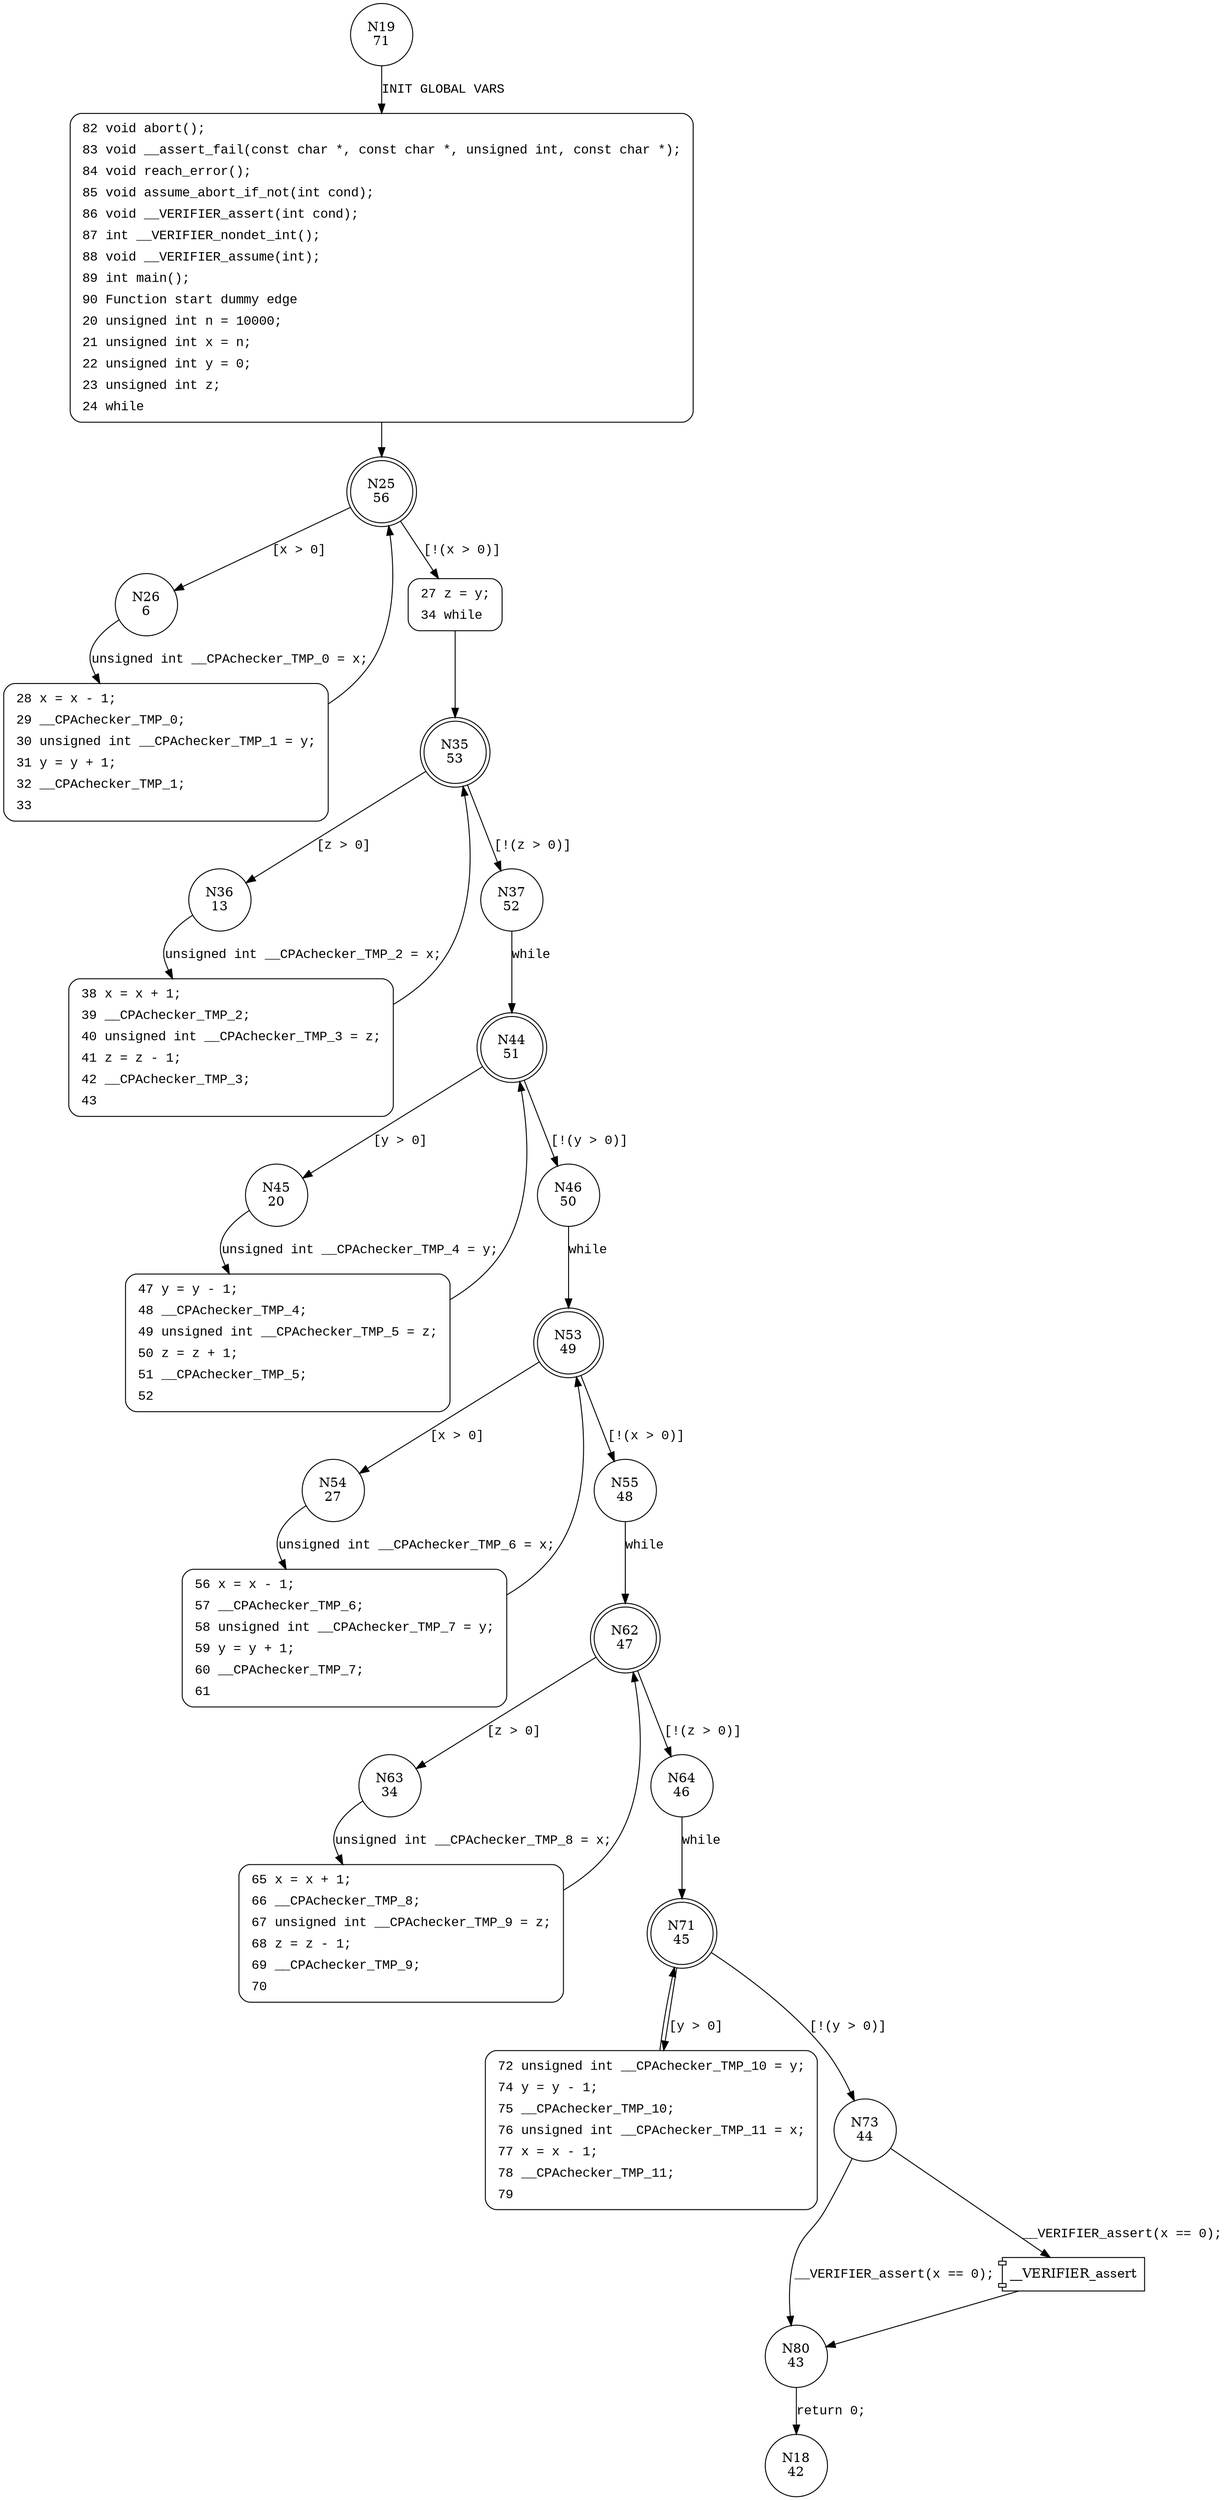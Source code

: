 digraph main {
19 [shape="circle" label="N19\n71"]
82 [shape="circle" label="N82\n70"]
25 [shape="doublecircle" label="N25\n56"]
26 [shape="circle" label="N26\n6"]
27 [shape="circle" label="N27\n55"]
35 [shape="doublecircle" label="N35\n53"]
36 [shape="circle" label="N36\n13"]
37 [shape="circle" label="N37\n52"]
44 [shape="doublecircle" label="N44\n51"]
45 [shape="circle" label="N45\n20"]
46 [shape="circle" label="N46\n50"]
53 [shape="doublecircle" label="N53\n49"]
54 [shape="circle" label="N54\n27"]
55 [shape="circle" label="N55\n48"]
62 [shape="doublecircle" label="N62\n47"]
63 [shape="circle" label="N63\n34"]
64 [shape="circle" label="N64\n46"]
71 [shape="doublecircle" label="N71\n45"]
72 [shape="circle" label="N72\n41"]
73 [shape="circle" label="N73\n44"]
80 [shape="circle" label="N80\n43"]
18 [shape="circle" label="N18\n42"]
65 [shape="circle" label="N65\n33"]
56 [shape="circle" label="N56\n26"]
47 [shape="circle" label="N47\n19"]
38 [shape="circle" label="N38\n12"]
28 [shape="circle" label="N28\n5"]
82 [style="filled,bold" penwidth="1" fillcolor="white" fontname="Courier New" shape="Mrecord" label=<<table border="0" cellborder="0" cellpadding="3" bgcolor="white"><tr><td align="right">82</td><td align="left">void abort();</td></tr><tr><td align="right">83</td><td align="left">void __assert_fail(const char *, const char *, unsigned int, const char *);</td></tr><tr><td align="right">84</td><td align="left">void reach_error();</td></tr><tr><td align="right">85</td><td align="left">void assume_abort_if_not(int cond);</td></tr><tr><td align="right">86</td><td align="left">void __VERIFIER_assert(int cond);</td></tr><tr><td align="right">87</td><td align="left">int __VERIFIER_nondet_int();</td></tr><tr><td align="right">88</td><td align="left">void __VERIFIER_assume(int);</td></tr><tr><td align="right">89</td><td align="left">int main();</td></tr><tr><td align="right">90</td><td align="left">Function start dummy edge</td></tr><tr><td align="right">20</td><td align="left">unsigned int n = 10000;</td></tr><tr><td align="right">21</td><td align="left">unsigned int x = n;</td></tr><tr><td align="right">22</td><td align="left">unsigned int y = 0;</td></tr><tr><td align="right">23</td><td align="left">unsigned int z;</td></tr><tr><td align="right">24</td><td align="left">while</td></tr></table>>]
82 -> 25[label=""]
27 [style="filled,bold" penwidth="1" fillcolor="white" fontname="Courier New" shape="Mrecord" label=<<table border="0" cellborder="0" cellpadding="3" bgcolor="white"><tr><td align="right">27</td><td align="left">z = y;</td></tr><tr><td align="right">34</td><td align="left">while</td></tr></table>>]
27 -> 35[label=""]
72 [style="filled,bold" penwidth="1" fillcolor="white" fontname="Courier New" shape="Mrecord" label=<<table border="0" cellborder="0" cellpadding="3" bgcolor="white"><tr><td align="right">72</td><td align="left">unsigned int __CPAchecker_TMP_10 = y;</td></tr><tr><td align="right">74</td><td align="left">y = y - 1;</td></tr><tr><td align="right">75</td><td align="left">__CPAchecker_TMP_10;</td></tr><tr><td align="right">76</td><td align="left">unsigned int __CPAchecker_TMP_11 = x;</td></tr><tr><td align="right">77</td><td align="left">x = x - 1;</td></tr><tr><td align="right">78</td><td align="left">__CPAchecker_TMP_11;</td></tr><tr><td align="right">79</td><td align="left"></td></tr></table>>]
72 -> 71[label=""]
65 [style="filled,bold" penwidth="1" fillcolor="white" fontname="Courier New" shape="Mrecord" label=<<table border="0" cellborder="0" cellpadding="3" bgcolor="white"><tr><td align="right">65</td><td align="left">x = x + 1;</td></tr><tr><td align="right">66</td><td align="left">__CPAchecker_TMP_8;</td></tr><tr><td align="right">67</td><td align="left">unsigned int __CPAchecker_TMP_9 = z;</td></tr><tr><td align="right">68</td><td align="left">z = z - 1;</td></tr><tr><td align="right">69</td><td align="left">__CPAchecker_TMP_9;</td></tr><tr><td align="right">70</td><td align="left"></td></tr></table>>]
65 -> 62[label=""]
56 [style="filled,bold" penwidth="1" fillcolor="white" fontname="Courier New" shape="Mrecord" label=<<table border="0" cellborder="0" cellpadding="3" bgcolor="white"><tr><td align="right">56</td><td align="left">x = x - 1;</td></tr><tr><td align="right">57</td><td align="left">__CPAchecker_TMP_6;</td></tr><tr><td align="right">58</td><td align="left">unsigned int __CPAchecker_TMP_7 = y;</td></tr><tr><td align="right">59</td><td align="left">y = y + 1;</td></tr><tr><td align="right">60</td><td align="left">__CPAchecker_TMP_7;</td></tr><tr><td align="right">61</td><td align="left"></td></tr></table>>]
56 -> 53[label=""]
47 [style="filled,bold" penwidth="1" fillcolor="white" fontname="Courier New" shape="Mrecord" label=<<table border="0" cellborder="0" cellpadding="3" bgcolor="white"><tr><td align="right">47</td><td align="left">y = y - 1;</td></tr><tr><td align="right">48</td><td align="left">__CPAchecker_TMP_4;</td></tr><tr><td align="right">49</td><td align="left">unsigned int __CPAchecker_TMP_5 = z;</td></tr><tr><td align="right">50</td><td align="left">z = z + 1;</td></tr><tr><td align="right">51</td><td align="left">__CPAchecker_TMP_5;</td></tr><tr><td align="right">52</td><td align="left"></td></tr></table>>]
47 -> 44[label=""]
38 [style="filled,bold" penwidth="1" fillcolor="white" fontname="Courier New" shape="Mrecord" label=<<table border="0" cellborder="0" cellpadding="3" bgcolor="white"><tr><td align="right">38</td><td align="left">x = x + 1;</td></tr><tr><td align="right">39</td><td align="left">__CPAchecker_TMP_2;</td></tr><tr><td align="right">40</td><td align="left">unsigned int __CPAchecker_TMP_3 = z;</td></tr><tr><td align="right">41</td><td align="left">z = z - 1;</td></tr><tr><td align="right">42</td><td align="left">__CPAchecker_TMP_3;</td></tr><tr><td align="right">43</td><td align="left"></td></tr></table>>]
38 -> 35[label=""]
28 [style="filled,bold" penwidth="1" fillcolor="white" fontname="Courier New" shape="Mrecord" label=<<table border="0" cellborder="0" cellpadding="3" bgcolor="white"><tr><td align="right">28</td><td align="left">x = x - 1;</td></tr><tr><td align="right">29</td><td align="left">__CPAchecker_TMP_0;</td></tr><tr><td align="right">30</td><td align="left">unsigned int __CPAchecker_TMP_1 = y;</td></tr><tr><td align="right">31</td><td align="left">y = y + 1;</td></tr><tr><td align="right">32</td><td align="left">__CPAchecker_TMP_1;</td></tr><tr><td align="right">33</td><td align="left"></td></tr></table>>]
28 -> 25[label=""]
19 -> 82 [label="INIT GLOBAL VARS" fontname="Courier New"]
25 -> 26 [label="[x > 0]" fontname="Courier New"]
25 -> 27 [label="[!(x > 0)]" fontname="Courier New"]
35 -> 36 [label="[z > 0]" fontname="Courier New"]
35 -> 37 [label="[!(z > 0)]" fontname="Courier New"]
44 -> 45 [label="[y > 0]" fontname="Courier New"]
44 -> 46 [label="[!(y > 0)]" fontname="Courier New"]
53 -> 54 [label="[x > 0]" fontname="Courier New"]
53 -> 55 [label="[!(x > 0)]" fontname="Courier New"]
62 -> 63 [label="[z > 0]" fontname="Courier New"]
62 -> 64 [label="[!(z > 0)]" fontname="Courier New"]
71 -> 72 [label="[y > 0]" fontname="Courier New"]
71 -> 73 [label="[!(y > 0)]" fontname="Courier New"]
100001 [shape="component" label="__VERIFIER_assert"]
73 -> 100001 [label="__VERIFIER_assert(x == 0);" fontname="Courier New"]
100001 -> 80 [label="" fontname="Courier New"]
73 -> 80 [label="__VERIFIER_assert(x == 0);" fontname="Courier New"]
80 -> 18 [label="return 0;" fontname="Courier New"]
63 -> 65 [label="unsigned int __CPAchecker_TMP_8 = x;" fontname="Courier New"]
54 -> 56 [label="unsigned int __CPAchecker_TMP_6 = x;" fontname="Courier New"]
45 -> 47 [label="unsigned int __CPAchecker_TMP_4 = y;" fontname="Courier New"]
36 -> 38 [label="unsigned int __CPAchecker_TMP_2 = x;" fontname="Courier New"]
26 -> 28 [label="unsigned int __CPAchecker_TMP_0 = x;" fontname="Courier New"]
37 -> 44 [label="while" fontname="Courier New"]
46 -> 53 [label="while" fontname="Courier New"]
55 -> 62 [label="while" fontname="Courier New"]
64 -> 71 [label="while" fontname="Courier New"]
}